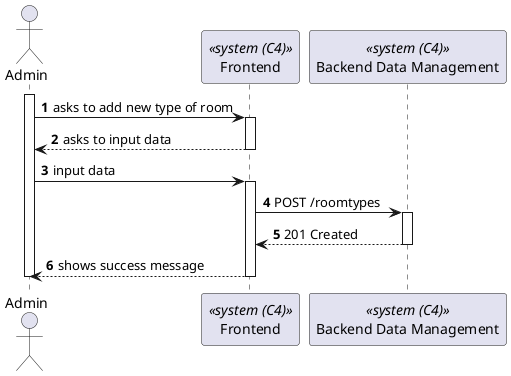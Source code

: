 @startuml process-view
autonumber

actor "Admin" as Admin
participant Frontend as "Frontend" <<system (C4)>>
participant BackendDataManagement as "Backend Data Management" <<system (C4)>>

activate Admin

    Admin -> Frontend : asks to add new type of room

    activate Frontend

        Frontend --> Admin : asks to input data

    deactivate Frontend

    Admin -> Frontend : input data
    
    activate Frontend
    
        Frontend-> BackendDataManagement : POST /roomtypes
        activate BackendDataManagement

            Frontend <-- BackendDataManagement : 201 Created

        deactivate BackendDataManagement

    Frontend --> Admin : shows success message
    
    deactivate Frontend
deactivate Admin

@enduml